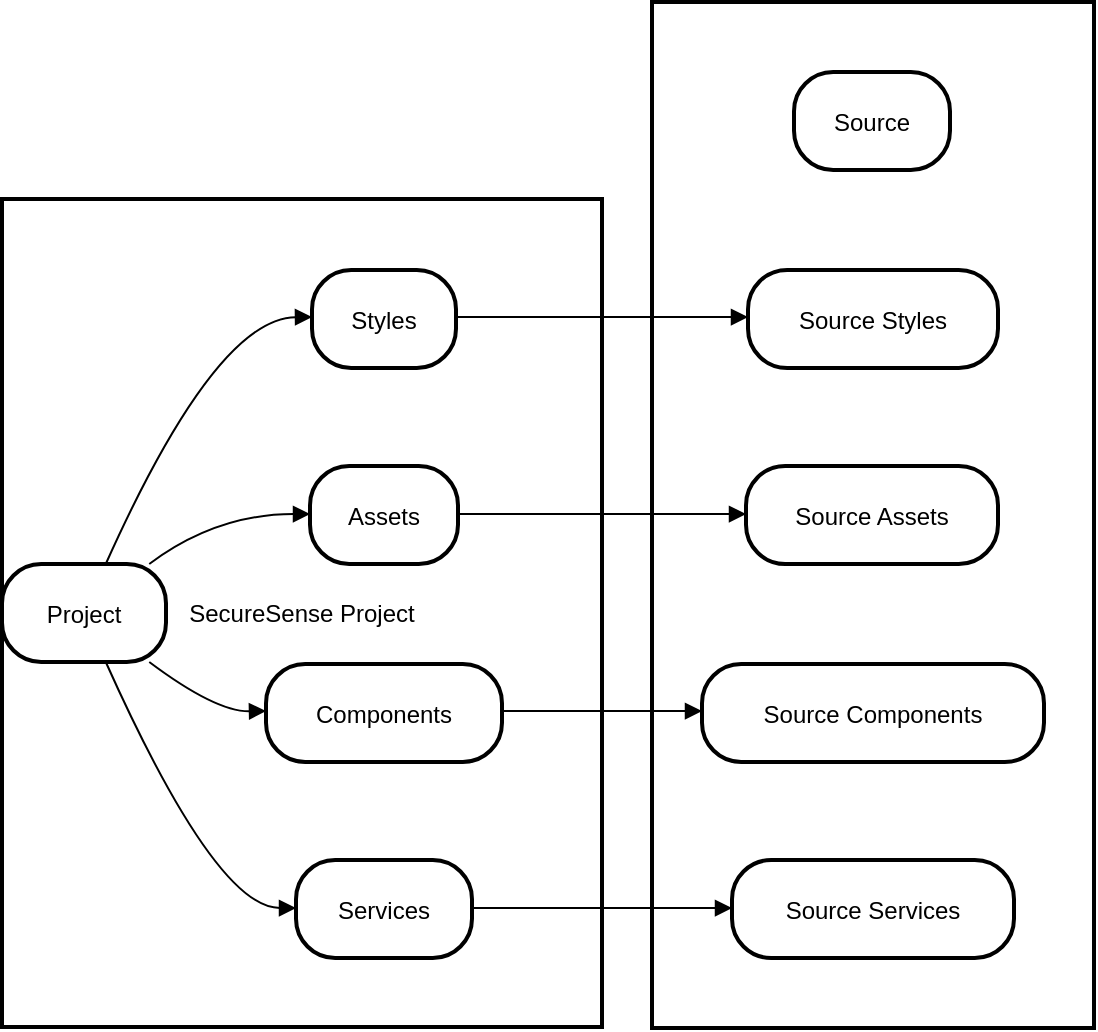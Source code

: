 <mxfile version="24.8.4">
  <diagram name="Page-1" id="enSDpXF3sVuZdZPKr21c">
    <mxGraphModel dx="822" dy="499" grid="1" gridSize="10" guides="1" tooltips="1" connect="1" arrows="1" fold="1" page="1" pageScale="1" pageWidth="827" pageHeight="1169" math="0" shadow="0">
      <root>
        <mxCell id="0" />
        <mxCell id="1" parent="0" />
        <mxCell id="2" value="Directory Layout" style="whiteSpace=wrap;strokeWidth=2;" parent="1" vertex="1">
          <mxGeometry x="358" y="8" width="221" height="513" as="geometry" />
        </mxCell>
        <mxCell id="3" value="SecureSense Project" style="whiteSpace=wrap;strokeWidth=2;" parent="1" vertex="1">
          <mxGeometry x="33" y="106.5" width="300" height="414" as="geometry" />
        </mxCell>
        <mxCell id="4" value="Project" style="rounded=1;arcSize=40;strokeWidth=2" parent="1" vertex="1">
          <mxGeometry x="33" y="289" width="82" height="49" as="geometry" />
        </mxCell>
        <mxCell id="5" value="Styles" style="rounded=1;arcSize=40;strokeWidth=2" parent="1" vertex="1">
          <mxGeometry x="188" y="142" width="72" height="49" as="geometry" />
        </mxCell>
        <mxCell id="6" value="Assets" style="rounded=1;arcSize=40;strokeWidth=2" parent="1" vertex="1">
          <mxGeometry x="187" y="240" width="74" height="49" as="geometry" />
        </mxCell>
        <mxCell id="7" value="Components" style="rounded=1;arcSize=40;strokeWidth=2" parent="1" vertex="1">
          <mxGeometry x="165" y="339" width="118" height="49" as="geometry" />
        </mxCell>
        <mxCell id="8" value="Services" style="rounded=1;arcSize=40;strokeWidth=2" parent="1" vertex="1">
          <mxGeometry x="180" y="437" width="88" height="49" as="geometry" />
        </mxCell>
        <mxCell id="9" value="Source" style="rounded=1;arcSize=40;strokeWidth=2" parent="1" vertex="1">
          <mxGeometry x="429" y="43" width="78" height="49" as="geometry" />
        </mxCell>
        <mxCell id="10" value="Source Styles" style="rounded=1;arcSize=40;strokeWidth=2" parent="1" vertex="1">
          <mxGeometry x="406" y="142" width="125" height="49" as="geometry" />
        </mxCell>
        <mxCell id="11" value="Source Assets" style="rounded=1;arcSize=40;strokeWidth=2" parent="1" vertex="1">
          <mxGeometry x="405" y="240" width="126" height="49" as="geometry" />
        </mxCell>
        <mxCell id="12" value="Source Components" style="rounded=1;arcSize=40;strokeWidth=2" parent="1" vertex="1">
          <mxGeometry x="383" y="339" width="171" height="49" as="geometry" />
        </mxCell>
        <mxCell id="13" value="Source Services" style="rounded=1;arcSize=40;strokeWidth=2" parent="1" vertex="1">
          <mxGeometry x="398" y="437" width="141" height="49" as="geometry" />
        </mxCell>
        <mxCell id="14" value="" style="curved=1;startArrow=none;endArrow=block;exitX=0.63;exitY=0.01;entryX=0;entryY=0.48;" parent="1" source="4" target="5" edge="1">
          <mxGeometry relative="1" as="geometry">
            <Array as="points">
              <mxPoint x="140" y="166" />
            </Array>
          </mxGeometry>
        </mxCell>
        <mxCell id="15" value="" style="curved=1;startArrow=none;endArrow=block;exitX=0.89;exitY=0.01;entryX=0;entryY=0.49;" parent="1" source="4" target="6" edge="1">
          <mxGeometry relative="1" as="geometry">
            <Array as="points">
              <mxPoint x="140" y="264" />
            </Array>
          </mxGeometry>
        </mxCell>
        <mxCell id="16" value="" style="curved=1;startArrow=none;endArrow=block;exitX=0.89;exitY=0.99;entryX=0;entryY=0.48;" parent="1" source="4" target="7" edge="1">
          <mxGeometry relative="1" as="geometry">
            <Array as="points">
              <mxPoint x="140" y="363" />
            </Array>
          </mxGeometry>
        </mxCell>
        <mxCell id="17" value="" style="curved=1;startArrow=none;endArrow=block;exitX=0.63;exitY=0.99;entryX=0;entryY=0.49;" parent="1" source="4" target="8" edge="1">
          <mxGeometry relative="1" as="geometry">
            <Array as="points">
              <mxPoint x="140" y="461" />
            </Array>
          </mxGeometry>
        </mxCell>
        <mxCell id="18" value="" style="curved=1;startArrow=none;endArrow=block;exitX=1;exitY=0.48;entryX=0;entryY=0.48;" parent="1" source="5" target="10" edge="1">
          <mxGeometry relative="1" as="geometry">
            <Array as="points" />
          </mxGeometry>
        </mxCell>
        <mxCell id="19" value="" style="curved=1;startArrow=none;endArrow=block;exitX=1;exitY=0.49;entryX=0;entryY=0.49;" parent="1" source="6" target="11" edge="1">
          <mxGeometry relative="1" as="geometry">
            <Array as="points" />
          </mxGeometry>
        </mxCell>
        <mxCell id="20" value="" style="curved=1;startArrow=none;endArrow=block;exitX=1;exitY=0.48;entryX=0;entryY=0.48;" parent="1" source="7" target="12" edge="1">
          <mxGeometry relative="1" as="geometry">
            <Array as="points" />
          </mxGeometry>
        </mxCell>
        <mxCell id="21" value="" style="curved=1;startArrow=none;endArrow=block;exitX=1;exitY=0.49;entryX=0;entryY=0.49;" parent="1" source="8" target="13" edge="1">
          <mxGeometry relative="1" as="geometry">
            <Array as="points" />
          </mxGeometry>
        </mxCell>
      </root>
    </mxGraphModel>
  </diagram>
</mxfile>
